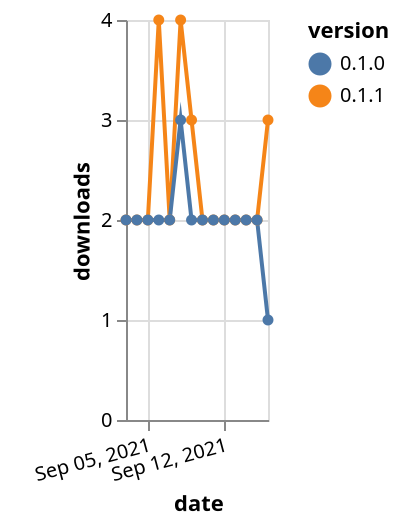 {"$schema": "https://vega.github.io/schema/vega-lite/v5.json", "description": "A simple bar chart with embedded data.", "data": {"values": [{"date": "2021-09-03", "total": 2221, "delta": 2, "version": "0.1.1"}, {"date": "2021-09-04", "total": 2223, "delta": 2, "version": "0.1.1"}, {"date": "2021-09-05", "total": 2225, "delta": 2, "version": "0.1.1"}, {"date": "2021-09-06", "total": 2229, "delta": 4, "version": "0.1.1"}, {"date": "2021-09-07", "total": 2231, "delta": 2, "version": "0.1.1"}, {"date": "2021-09-08", "total": 2235, "delta": 4, "version": "0.1.1"}, {"date": "2021-09-09", "total": 2238, "delta": 3, "version": "0.1.1"}, {"date": "2021-09-10", "total": 2240, "delta": 2, "version": "0.1.1"}, {"date": "2021-09-11", "total": 2242, "delta": 2, "version": "0.1.1"}, {"date": "2021-09-12", "total": 2244, "delta": 2, "version": "0.1.1"}, {"date": "2021-09-13", "total": 2246, "delta": 2, "version": "0.1.1"}, {"date": "2021-09-14", "total": 2248, "delta": 2, "version": "0.1.1"}, {"date": "2021-09-15", "total": 2250, "delta": 2, "version": "0.1.1"}, {"date": "2021-09-16", "total": 2253, "delta": 3, "version": "0.1.1"}, {"date": "2021-09-03", "total": 2156, "delta": 2, "version": "0.1.0"}, {"date": "2021-09-04", "total": 2158, "delta": 2, "version": "0.1.0"}, {"date": "2021-09-05", "total": 2160, "delta": 2, "version": "0.1.0"}, {"date": "2021-09-06", "total": 2162, "delta": 2, "version": "0.1.0"}, {"date": "2021-09-07", "total": 2164, "delta": 2, "version": "0.1.0"}, {"date": "2021-09-08", "total": 2167, "delta": 3, "version": "0.1.0"}, {"date": "2021-09-09", "total": 2169, "delta": 2, "version": "0.1.0"}, {"date": "2021-09-10", "total": 2171, "delta": 2, "version": "0.1.0"}, {"date": "2021-09-11", "total": 2173, "delta": 2, "version": "0.1.0"}, {"date": "2021-09-12", "total": 2175, "delta": 2, "version": "0.1.0"}, {"date": "2021-09-13", "total": 2177, "delta": 2, "version": "0.1.0"}, {"date": "2021-09-14", "total": 2179, "delta": 2, "version": "0.1.0"}, {"date": "2021-09-15", "total": 2181, "delta": 2, "version": "0.1.0"}, {"date": "2021-09-16", "total": 2182, "delta": 1, "version": "0.1.0"}]}, "width": "container", "mark": {"type": "line", "point": {"filled": true}}, "encoding": {"x": {"field": "date", "type": "temporal", "timeUnit": "yearmonthdate", "title": "date", "axis": {"labelAngle": -15}}, "y": {"field": "delta", "type": "quantitative", "title": "downloads"}, "color": {"field": "version", "type": "nominal"}, "tooltip": {"field": "delta"}}}